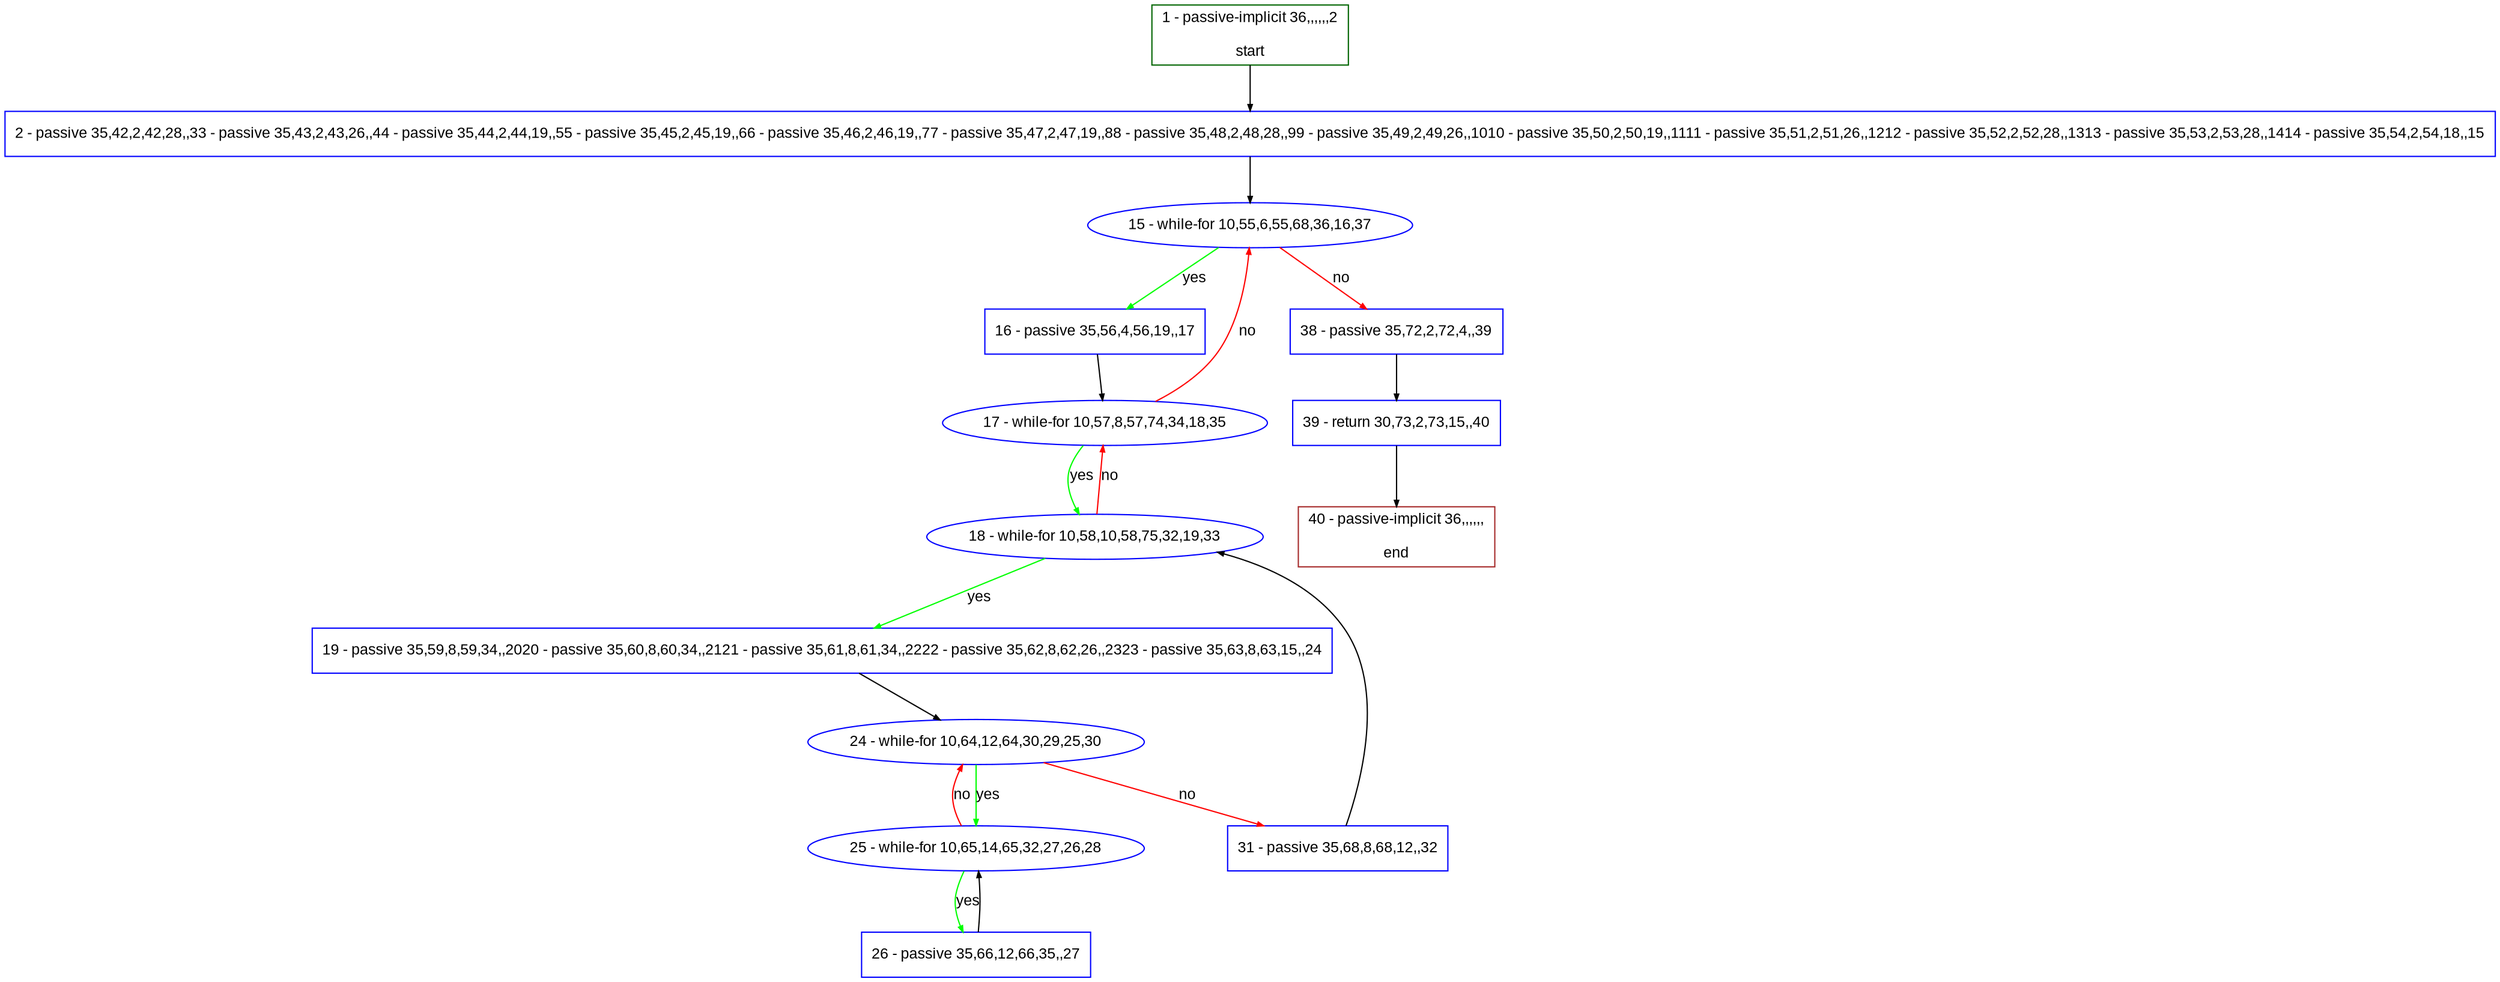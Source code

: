 digraph "" {
  graph [pack="true", label="", fontsize="12", packmode="clust", fontname="Arial", fillcolor="#FFFFCC", bgcolor="white", style="rounded,filled", compound="true"];
  node [node_initialized="no", label="", color="grey", fontsize="12", fillcolor="white", fontname="Arial", style="filled", shape="rectangle", compound="true", fixedsize="false"];
  edge [fontcolor="black", arrowhead="normal", arrowtail="none", arrowsize="0.5", ltail="", label="", color="black", fontsize="12", lhead="", fontname="Arial", dir="forward", compound="true"];
  __N1 [label="2 - passive 35,42,2,42,28,,33 - passive 35,43,2,43,26,,44 - passive 35,44,2,44,19,,55 - passive 35,45,2,45,19,,66 - passive 35,46,2,46,19,,77 - passive 35,47,2,47,19,,88 - passive 35,48,2,48,28,,99 - passive 35,49,2,49,26,,1010 - passive 35,50,2,50,19,,1111 - passive 35,51,2,51,26,,1212 - passive 35,52,2,52,28,,1313 - passive 35,53,2,53,28,,1414 - passive 35,54,2,54,18,,15", color="#0000ff", fillcolor="#ffffff", style="filled", shape="box"];
  __N2 [label="1 - passive-implicit 36,,,,,,2\n\nstart", color="#006400", fillcolor="#ffffff", style="filled", shape="box"];
  __N3 [label="15 - while-for 10,55,6,55,68,36,16,37", color="#0000ff", fillcolor="#ffffff", style="filled", shape="oval"];
  __N4 [label="16 - passive 35,56,4,56,19,,17", color="#0000ff", fillcolor="#ffffff", style="filled", shape="box"];
  __N5 [label="38 - passive 35,72,2,72,4,,39", color="#0000ff", fillcolor="#ffffff", style="filled", shape="box"];
  __N6 [label="17 - while-for 10,57,8,57,74,34,18,35", color="#0000ff", fillcolor="#ffffff", style="filled", shape="oval"];
  __N7 [label="18 - while-for 10,58,10,58,75,32,19,33", color="#0000ff", fillcolor="#ffffff", style="filled", shape="oval"];
  __N8 [label="19 - passive 35,59,8,59,34,,2020 - passive 35,60,8,60,34,,2121 - passive 35,61,8,61,34,,2222 - passive 35,62,8,62,26,,2323 - passive 35,63,8,63,15,,24", color="#0000ff", fillcolor="#ffffff", style="filled", shape="box"];
  __N9 [label="24 - while-for 10,64,12,64,30,29,25,30", color="#0000ff", fillcolor="#ffffff", style="filled", shape="oval"];
  __N10 [label="25 - while-for 10,65,14,65,32,27,26,28", color="#0000ff", fillcolor="#ffffff", style="filled", shape="oval"];
  __N11 [label="31 - passive 35,68,8,68,12,,32", color="#0000ff", fillcolor="#ffffff", style="filled", shape="box"];
  __N12 [label="26 - passive 35,66,12,66,35,,27", color="#0000ff", fillcolor="#ffffff", style="filled", shape="box"];
  __N13 [label="39 - return 30,73,2,73,15,,40", color="#0000ff", fillcolor="#ffffff", style="filled", shape="box"];
  __N14 [label="40 - passive-implicit 36,,,,,,\n\nend", color="#a52a2a", fillcolor="#ffffff", style="filled", shape="box"];
  __N2 -> __N1 [arrowhead="normal", arrowtail="none", color="#000000", label="", dir="forward"];
  __N1 -> __N3 [arrowhead="normal", arrowtail="none", color="#000000", label="", dir="forward"];
  __N3 -> __N4 [arrowhead="normal", arrowtail="none", color="#00ff00", label="yes", dir="forward"];
  __N3 -> __N5 [arrowhead="normal", arrowtail="none", color="#ff0000", label="no", dir="forward"];
  __N4 -> __N6 [arrowhead="normal", arrowtail="none", color="#000000", label="", dir="forward"];
  __N6 -> __N3 [arrowhead="normal", arrowtail="none", color="#ff0000", label="no", dir="forward"];
  __N6 -> __N7 [arrowhead="normal", arrowtail="none", color="#00ff00", label="yes", dir="forward"];
  __N7 -> __N6 [arrowhead="normal", arrowtail="none", color="#ff0000", label="no", dir="forward"];
  __N7 -> __N8 [arrowhead="normal", arrowtail="none", color="#00ff00", label="yes", dir="forward"];
  __N8 -> __N9 [arrowhead="normal", arrowtail="none", color="#000000", label="", dir="forward"];
  __N9 -> __N10 [arrowhead="normal", arrowtail="none", color="#00ff00", label="yes", dir="forward"];
  __N10 -> __N9 [arrowhead="normal", arrowtail="none", color="#ff0000", label="no", dir="forward"];
  __N9 -> __N11 [arrowhead="normal", arrowtail="none", color="#ff0000", label="no", dir="forward"];
  __N10 -> __N12 [arrowhead="normal", arrowtail="none", color="#00ff00", label="yes", dir="forward"];
  __N12 -> __N10 [arrowhead="normal", arrowtail="none", color="#000000", label="", dir="forward"];
  __N11 -> __N7 [arrowhead="normal", arrowtail="none", color="#000000", label="", dir="forward"];
  __N5 -> __N13 [arrowhead="normal", arrowtail="none", color="#000000", label="", dir="forward"];
  __N13 -> __N14 [arrowhead="normal", arrowtail="none", color="#000000", label="", dir="forward"];
}
